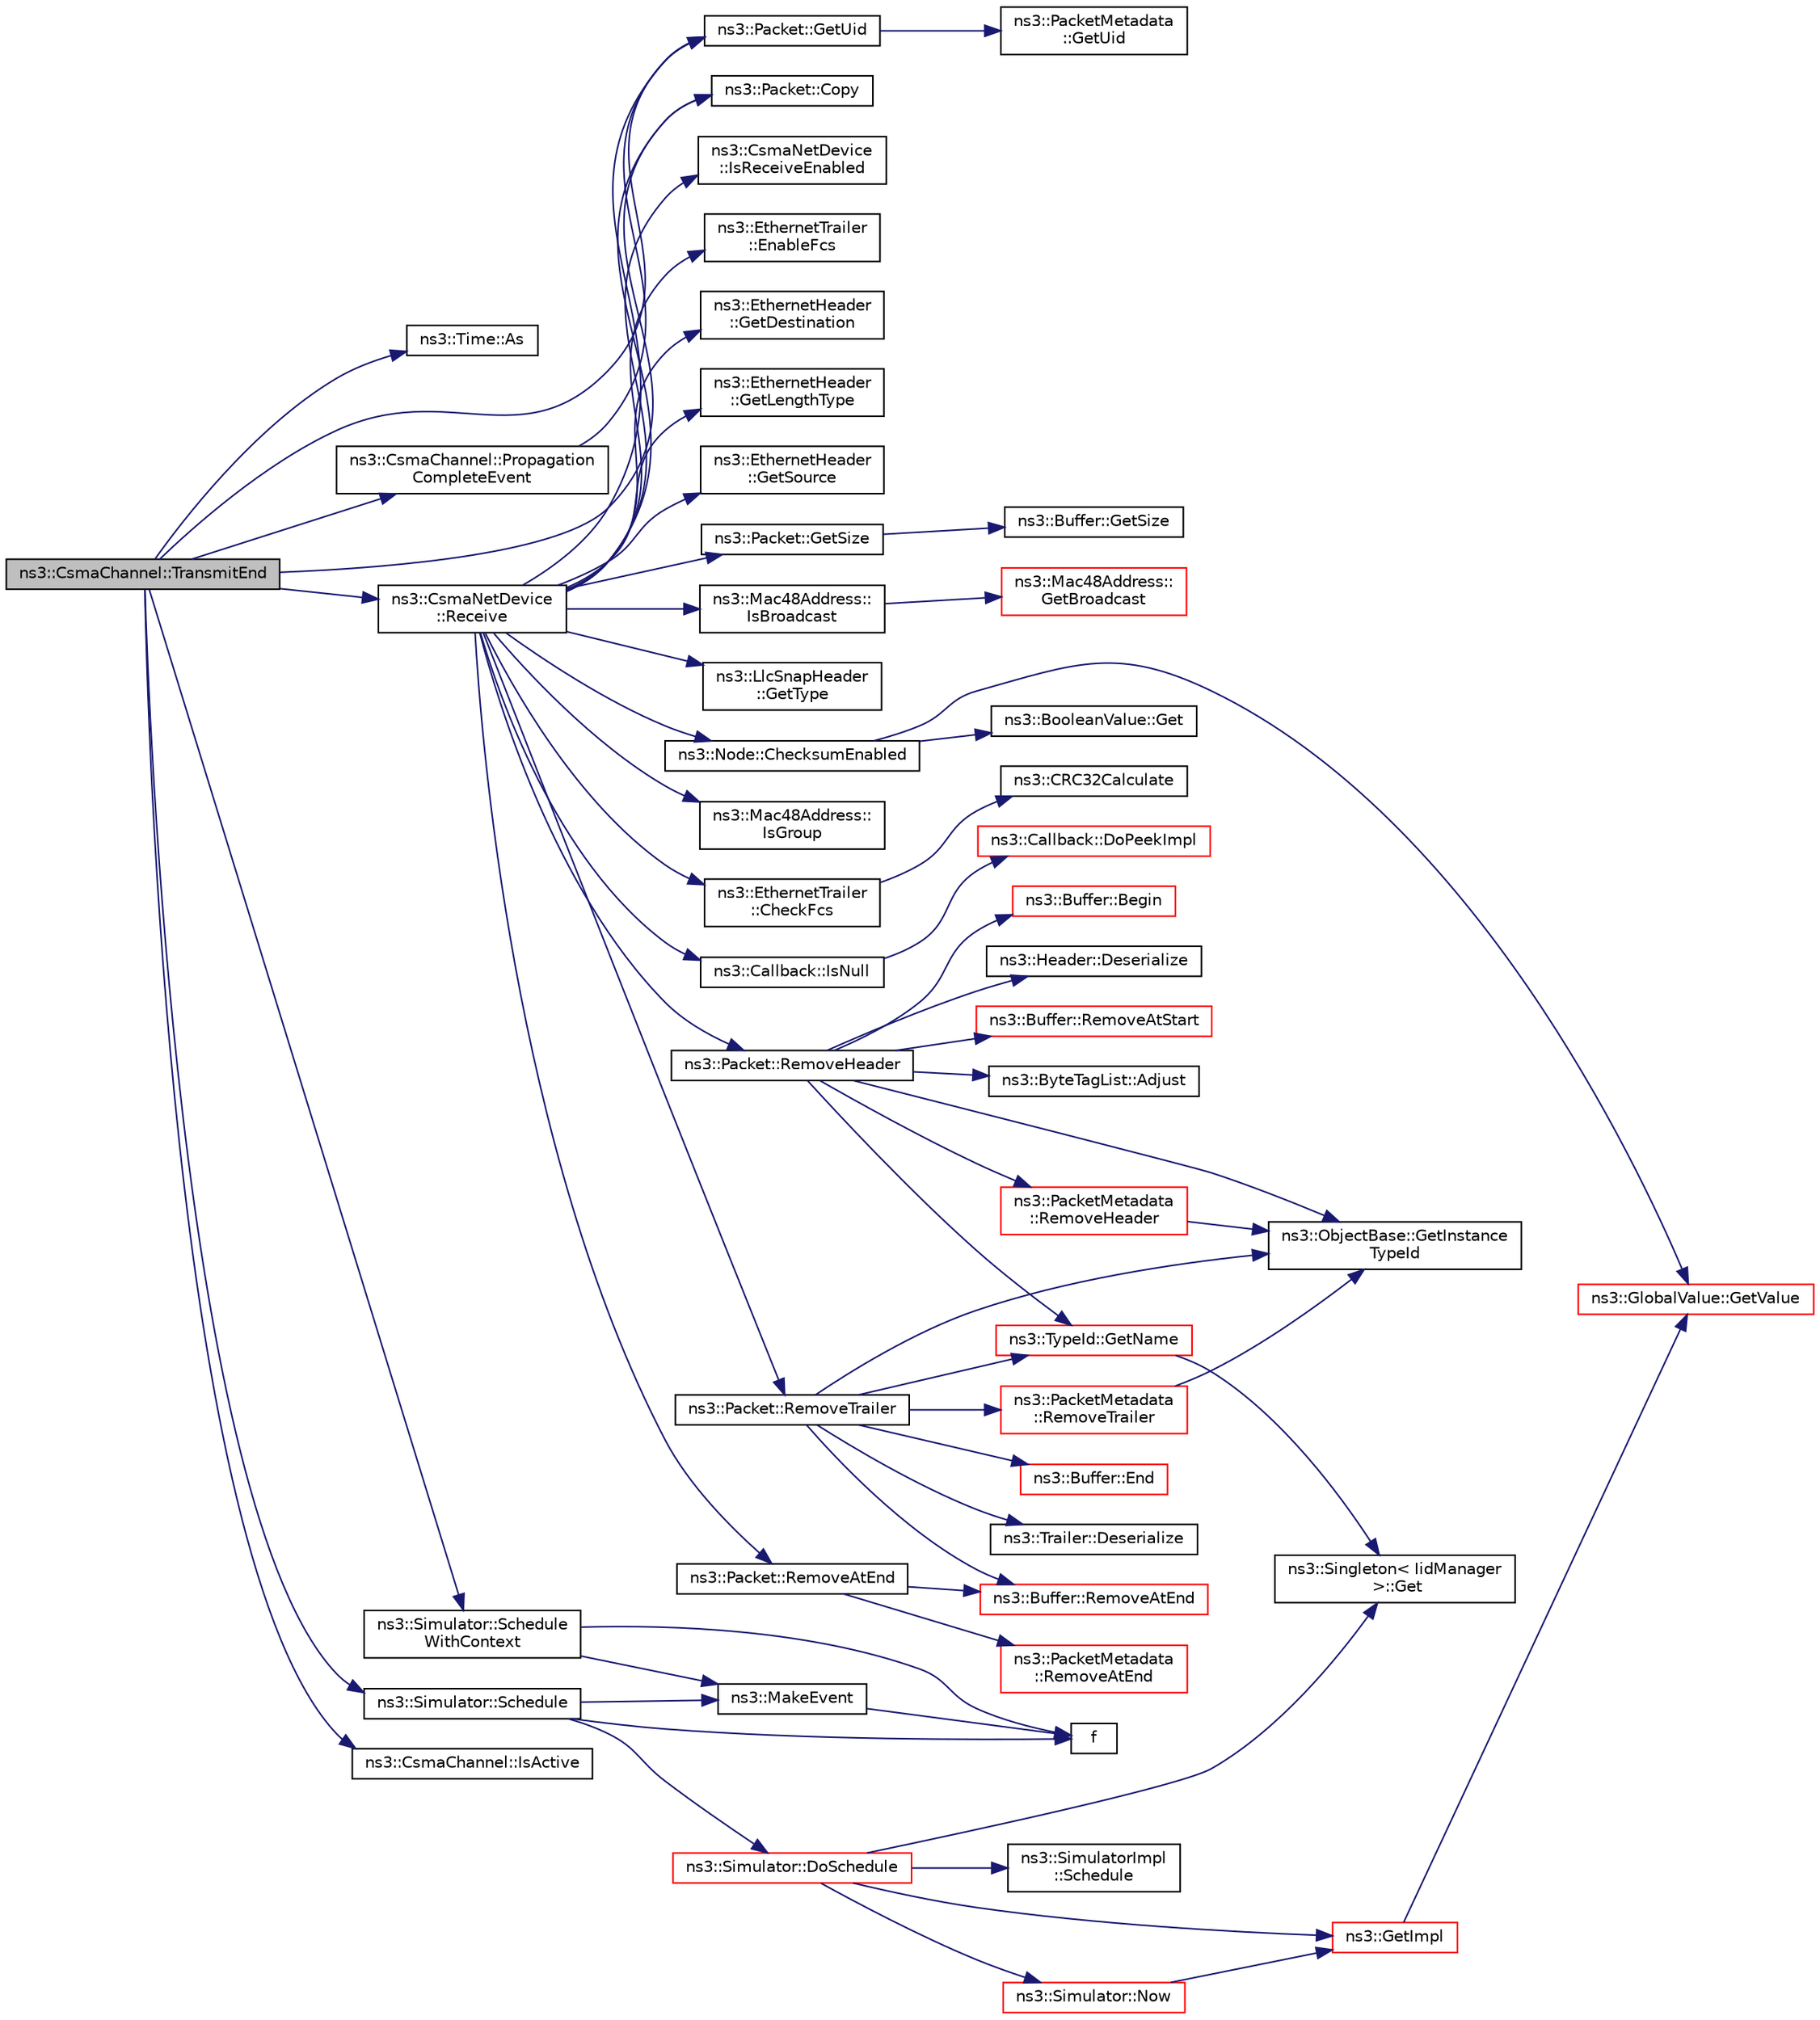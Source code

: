 digraph "ns3::CsmaChannel::TransmitEnd"
{
 // LATEX_PDF_SIZE
  edge [fontname="Helvetica",fontsize="10",labelfontname="Helvetica",labelfontsize="10"];
  node [fontname="Helvetica",fontsize="10",shape=record];
  rankdir="LR";
  Node1 [label="ns3::CsmaChannel::TransmitEnd",height=0.2,width=0.4,color="black", fillcolor="grey75", style="filled", fontcolor="black",tooltip="Indicates that the net device has finished transmitting the packet over the channel."];
  Node1 -> Node2 [color="midnightblue",fontsize="10",style="solid",fontname="Helvetica"];
  Node2 [label="ns3::Time::As",height=0.2,width=0.4,color="black", fillcolor="white", style="filled",URL="$classns3_1_1_time.html#ad5198e31c2512226ca0e58b31fad7fd0",tooltip="Attach a unit to a Time, to facilitate output in a specific unit."];
  Node1 -> Node3 [color="midnightblue",fontsize="10",style="solid",fontname="Helvetica"];
  Node3 [label="ns3::Packet::Copy",height=0.2,width=0.4,color="black", fillcolor="white", style="filled",URL="$classns3_1_1_packet.html#afb38be706cfc761bc1c0591f595fc1b7",tooltip="performs a COW copy of the packet."];
  Node1 -> Node4 [color="midnightblue",fontsize="10",style="solid",fontname="Helvetica"];
  Node4 [label="ns3::Packet::GetUid",height=0.2,width=0.4,color="black", fillcolor="white", style="filled",URL="$classns3_1_1_packet.html#ab9f0b7e9cf21b7271eda0094e6ff2792",tooltip="Returns the packet's Uid."];
  Node4 -> Node5 [color="midnightblue",fontsize="10",style="solid",fontname="Helvetica"];
  Node5 [label="ns3::PacketMetadata\l::GetUid",height=0.2,width=0.4,color="black", fillcolor="white", style="filled",URL="$classns3_1_1_packet_metadata.html#aff25afa4a4e4304185feaeda79d0415f",tooltip="Get the packet Uid."];
  Node1 -> Node6 [color="midnightblue",fontsize="10",style="solid",fontname="Helvetica"];
  Node6 [label="ns3::CsmaChannel::IsActive",height=0.2,width=0.4,color="black", fillcolor="white", style="filled",URL="$classns3_1_1_csma_channel.html#a53b1fd4d944f8342f96477a2d6ade7fc",tooltip="Indicates if a net device is currently attached or detached from the channel."];
  Node1 -> Node7 [color="midnightblue",fontsize="10",style="solid",fontname="Helvetica"];
  Node7 [label="ns3::CsmaChannel::Propagation\lCompleteEvent",height=0.2,width=0.4,color="black", fillcolor="white", style="filled",URL="$classns3_1_1_csma_channel.html#ac7d954b0ce176022c3096a01e829ebca",tooltip="Indicates that the channel has finished propagating the current packet."];
  Node7 -> Node4 [color="midnightblue",fontsize="10",style="solid",fontname="Helvetica"];
  Node1 -> Node8 [color="midnightblue",fontsize="10",style="solid",fontname="Helvetica"];
  Node8 [label="ns3::CsmaNetDevice\l::Receive",height=0.2,width=0.4,color="black", fillcolor="white", style="filled",URL="$classns3_1_1_csma_net_device.html#a640e48cd26f676994e0d76b5f34a5367",tooltip="Receive a packet from a connected CsmaChannel."];
  Node8 -> Node9 [color="midnightblue",fontsize="10",style="solid",fontname="Helvetica"];
  Node9 [label="ns3::EthernetTrailer\l::CheckFcs",height=0.2,width=0.4,color="black", fillcolor="white", style="filled",URL="$classns3_1_1_ethernet_trailer.html#a35b2bd68572a094a6879546131e85574",tooltip="Calculate an FCS on the provided packet and check this value against the FCS found when the trailer w..."];
  Node9 -> Node10 [color="midnightblue",fontsize="10",style="solid",fontname="Helvetica"];
  Node10 [label="ns3::CRC32Calculate",height=0.2,width=0.4,color="black", fillcolor="white", style="filled",URL="$namespacens3.html#a37c0415f6d08e6e8e2d4e2b4e211d9d1",tooltip="Calculates the CRC-32 for a given input."];
  Node8 -> Node11 [color="midnightblue",fontsize="10",style="solid",fontname="Helvetica"];
  Node11 [label="ns3::Node::ChecksumEnabled",height=0.2,width=0.4,color="black", fillcolor="white", style="filled",URL="$classns3_1_1_node.html#a0515bfe9a3aeb6605d657ba855699815",tooltip=" "];
  Node11 -> Node12 [color="midnightblue",fontsize="10",style="solid",fontname="Helvetica"];
  Node12 [label="ns3::BooleanValue::Get",height=0.2,width=0.4,color="black", fillcolor="white", style="filled",URL="$classns3_1_1_boolean_value.html#a9a4461490f9b71d99b07bb73993f0f00",tooltip=" "];
  Node11 -> Node13 [color="midnightblue",fontsize="10",style="solid",fontname="Helvetica"];
  Node13 [label="ns3::GlobalValue::GetValue",height=0.2,width=0.4,color="red", fillcolor="white", style="filled",URL="$classns3_1_1_global_value.html#a48a99242193fb69609a17332733e8600",tooltip="Get the value."];
  Node8 -> Node3 [color="midnightblue",fontsize="10",style="solid",fontname="Helvetica"];
  Node8 -> Node15 [color="midnightblue",fontsize="10",style="solid",fontname="Helvetica"];
  Node15 [label="ns3::EthernetTrailer\l::EnableFcs",height=0.2,width=0.4,color="black", fillcolor="white", style="filled",URL="$classns3_1_1_ethernet_trailer.html#a73f9ebb2a87880f08c83d7f2fcb519f8",tooltip="Enable or disable FCS checking and calculations."];
  Node8 -> Node16 [color="midnightblue",fontsize="10",style="solid",fontname="Helvetica"];
  Node16 [label="ns3::EthernetHeader\l::GetDestination",height=0.2,width=0.4,color="black", fillcolor="white", style="filled",URL="$classns3_1_1_ethernet_header.html#a89291e154df5578ffccb5fd053201eff",tooltip=" "];
  Node8 -> Node17 [color="midnightblue",fontsize="10",style="solid",fontname="Helvetica"];
  Node17 [label="ns3::EthernetHeader\l::GetLengthType",height=0.2,width=0.4,color="black", fillcolor="white", style="filled",URL="$classns3_1_1_ethernet_header.html#aae74b4b41ff89c3737808b8221388f6f",tooltip=" "];
  Node8 -> Node18 [color="midnightblue",fontsize="10",style="solid",fontname="Helvetica"];
  Node18 [label="ns3::Packet::GetSize",height=0.2,width=0.4,color="black", fillcolor="white", style="filled",URL="$classns3_1_1_packet.html#afff7cb1ff518ee6dc0d424e10a5ad6ec",tooltip="Returns the the size in bytes of the packet (including the zero-filled initial payload)."];
  Node18 -> Node19 [color="midnightblue",fontsize="10",style="solid",fontname="Helvetica"];
  Node19 [label="ns3::Buffer::GetSize",height=0.2,width=0.4,color="black", fillcolor="white", style="filled",URL="$classns3_1_1_buffer.html#a60c9172d2b102f8856c81b2126c8b209",tooltip=" "];
  Node8 -> Node20 [color="midnightblue",fontsize="10",style="solid",fontname="Helvetica"];
  Node20 [label="ns3::EthernetHeader\l::GetSource",height=0.2,width=0.4,color="black", fillcolor="white", style="filled",URL="$classns3_1_1_ethernet_header.html#aadd6cc99b47d603a77680585548295a5",tooltip=" "];
  Node8 -> Node21 [color="midnightblue",fontsize="10",style="solid",fontname="Helvetica"];
  Node21 [label="ns3::LlcSnapHeader\l::GetType",height=0.2,width=0.4,color="black", fillcolor="white", style="filled",URL="$classns3_1_1_llc_snap_header.html#a6779dfaf79e62d11658c303611fcc8b7",tooltip="Return the Ethertype."];
  Node8 -> Node4 [color="midnightblue",fontsize="10",style="solid",fontname="Helvetica"];
  Node8 -> Node22 [color="midnightblue",fontsize="10",style="solid",fontname="Helvetica"];
  Node22 [label="ns3::Mac48Address::\lIsBroadcast",height=0.2,width=0.4,color="black", fillcolor="white", style="filled",URL="$classns3_1_1_mac48_address.html#a89506622bfa63c3b1a7d5d82e2dbbd2d",tooltip=" "];
  Node22 -> Node23 [color="midnightblue",fontsize="10",style="solid",fontname="Helvetica"];
  Node23 [label="ns3::Mac48Address::\lGetBroadcast",height=0.2,width=0.4,color="red", fillcolor="white", style="filled",URL="$classns3_1_1_mac48_address.html#a55156e302c6bf950c0b558365adbde84",tooltip=" "];
  Node8 -> Node25 [color="midnightblue",fontsize="10",style="solid",fontname="Helvetica"];
  Node25 [label="ns3::Mac48Address::\lIsGroup",height=0.2,width=0.4,color="black", fillcolor="white", style="filled",URL="$classns3_1_1_mac48_address.html#a56fbd59ebf507db02609a1e77c7c4656",tooltip=" "];
  Node8 -> Node26 [color="midnightblue",fontsize="10",style="solid",fontname="Helvetica"];
  Node26 [label="ns3::Callback::IsNull",height=0.2,width=0.4,color="black", fillcolor="white", style="filled",URL="$classns3_1_1_callback.html#a42eb007ca42c35b96daa497d6d42d5f2",tooltip="Check for null implementation."];
  Node26 -> Node27 [color="midnightblue",fontsize="10",style="solid",fontname="Helvetica"];
  Node27 [label="ns3::Callback::DoPeekImpl",height=0.2,width=0.4,color="red", fillcolor="white", style="filled",URL="$classns3_1_1_callback.html#a82de10d58e899c61aec3867f9b1f2f33",tooltip=" "];
  Node8 -> Node29 [color="midnightblue",fontsize="10",style="solid",fontname="Helvetica"];
  Node29 [label="ns3::CsmaNetDevice\l::IsReceiveEnabled",height=0.2,width=0.4,color="black", fillcolor="white", style="filled",URL="$classns3_1_1_csma_net_device.html#a6a4e8e37d1a78fa176184a1787b47c3a",tooltip="Is the receive side of the network device enabled?"];
  Node8 -> Node30 [color="midnightblue",fontsize="10",style="solid",fontname="Helvetica"];
  Node30 [label="ns3::Packet::RemoveAtEnd",height=0.2,width=0.4,color="black", fillcolor="white", style="filled",URL="$classns3_1_1_packet.html#a607de6c1abda2a960e99a3b59fd35d14",tooltip="Remove size bytes from the end of the current packet."];
  Node30 -> Node31 [color="midnightblue",fontsize="10",style="solid",fontname="Helvetica"];
  Node31 [label="ns3::Buffer::RemoveAtEnd",height=0.2,width=0.4,color="red", fillcolor="white", style="filled",URL="$classns3_1_1_buffer.html#a83b30fd8e1202e778fb471757b800d47",tooltip=" "];
  Node30 -> Node33 [color="midnightblue",fontsize="10",style="solid",fontname="Helvetica"];
  Node33 [label="ns3::PacketMetadata\l::RemoveAtEnd",height=0.2,width=0.4,color="red", fillcolor="white", style="filled",URL="$classns3_1_1_packet_metadata.html#a7c76154f5302bd55a68406f0103d50c6",tooltip="Remove a chunk of metadata at the metadata end."];
  Node8 -> Node54 [color="midnightblue",fontsize="10",style="solid",fontname="Helvetica"];
  Node54 [label="ns3::Packet::RemoveHeader",height=0.2,width=0.4,color="black", fillcolor="white", style="filled",URL="$classns3_1_1_packet.html#a0961eccf975d75f902d40956c93ba63e",tooltip="Deserialize and remove the header from the internal buffer."];
  Node54 -> Node55 [color="midnightblue",fontsize="10",style="solid",fontname="Helvetica"];
  Node55 [label="ns3::ByteTagList::Adjust",height=0.2,width=0.4,color="black", fillcolor="white", style="filled",URL="$classns3_1_1_byte_tag_list.html#a1fec06d7e6daaf8039cf2a148e4090f2",tooltip="Adjust the offsets stored internally by the adjustment delta."];
  Node54 -> Node56 [color="midnightblue",fontsize="10",style="solid",fontname="Helvetica"];
  Node56 [label="ns3::Buffer::Begin",height=0.2,width=0.4,color="red", fillcolor="white", style="filled",URL="$classns3_1_1_buffer.html#acb977a0179de9abe4e295ce22023b4ca",tooltip=" "];
  Node54 -> Node57 [color="midnightblue",fontsize="10",style="solid",fontname="Helvetica"];
  Node57 [label="ns3::Header::Deserialize",height=0.2,width=0.4,color="black", fillcolor="white", style="filled",URL="$classns3_1_1_header.html#a78be9400bb66b2a8543606f395ef5396",tooltip=" "];
  Node54 -> Node58 [color="midnightblue",fontsize="10",style="solid",fontname="Helvetica"];
  Node58 [label="ns3::ObjectBase::GetInstance\lTypeId",height=0.2,width=0.4,color="black", fillcolor="white", style="filled",URL="$classns3_1_1_object_base.html#abe5b43a6f5b99a92a4c3122db31f06fb",tooltip="Get the most derived TypeId for this Object."];
  Node54 -> Node59 [color="midnightblue",fontsize="10",style="solid",fontname="Helvetica"];
  Node59 [label="ns3::TypeId::GetName",height=0.2,width=0.4,color="red", fillcolor="white", style="filled",URL="$classns3_1_1_type_id.html#abc4965475a579c2afdc668d7a7d58374",tooltip="Get the name."];
  Node59 -> Node60 [color="midnightblue",fontsize="10",style="solid",fontname="Helvetica"];
  Node60 [label="ns3::Singleton\< IidManager\l \>::Get",height=0.2,width=0.4,color="black", fillcolor="white", style="filled",URL="$classns3_1_1_singleton.html#a80a2cd3c25a27ea72add7a9f7a141ffa",tooltip="Get a pointer to the singleton instance."];
  Node54 -> Node63 [color="midnightblue",fontsize="10",style="solid",fontname="Helvetica"];
  Node63 [label="ns3::Buffer::RemoveAtStart",height=0.2,width=0.4,color="red", fillcolor="white", style="filled",URL="$classns3_1_1_buffer.html#adeecbb3e8f518aec6fee0437578ade4b",tooltip=" "];
  Node54 -> Node64 [color="midnightblue",fontsize="10",style="solid",fontname="Helvetica"];
  Node64 [label="ns3::PacketMetadata\l::RemoveHeader",height=0.2,width=0.4,color="red", fillcolor="white", style="filled",URL="$classns3_1_1_packet_metadata.html#afa8a589ec783d4998516d7f39f21242d",tooltip="Remove an header."];
  Node64 -> Node58 [color="midnightblue",fontsize="10",style="solid",fontname="Helvetica"];
  Node8 -> Node66 [color="midnightblue",fontsize="10",style="solid",fontname="Helvetica"];
  Node66 [label="ns3::Packet::RemoveTrailer",height=0.2,width=0.4,color="black", fillcolor="white", style="filled",URL="$classns3_1_1_packet.html#a2155e042083e9a17ad3b33f9fecb4be4",tooltip="Remove a deserialized trailer from the internal buffer."];
  Node66 -> Node67 [color="midnightblue",fontsize="10",style="solid",fontname="Helvetica"];
  Node67 [label="ns3::Trailer::Deserialize",height=0.2,width=0.4,color="black", fillcolor="white", style="filled",URL="$classns3_1_1_trailer.html#aed0f0292faca43ef8676c05d70a664cf",tooltip=" "];
  Node66 -> Node68 [color="midnightblue",fontsize="10",style="solid",fontname="Helvetica"];
  Node68 [label="ns3::Buffer::End",height=0.2,width=0.4,color="red", fillcolor="white", style="filled",URL="$classns3_1_1_buffer.html#abad1405368fbdd7ee25568624cb45e2e",tooltip=" "];
  Node66 -> Node58 [color="midnightblue",fontsize="10",style="solid",fontname="Helvetica"];
  Node66 -> Node59 [color="midnightblue",fontsize="10",style="solid",fontname="Helvetica"];
  Node66 -> Node31 [color="midnightblue",fontsize="10",style="solid",fontname="Helvetica"];
  Node66 -> Node69 [color="midnightblue",fontsize="10",style="solid",fontname="Helvetica"];
  Node69 [label="ns3::PacketMetadata\l::RemoveTrailer",height=0.2,width=0.4,color="red", fillcolor="white", style="filled",URL="$classns3_1_1_packet_metadata.html#a2eaa46d9f7c88a5aef121521b196753c",tooltip="Remove a trailer."];
  Node69 -> Node58 [color="midnightblue",fontsize="10",style="solid",fontname="Helvetica"];
  Node1 -> Node70 [color="midnightblue",fontsize="10",style="solid",fontname="Helvetica"];
  Node70 [label="ns3::Simulator::Schedule",height=0.2,width=0.4,color="black", fillcolor="white", style="filled",URL="$classns3_1_1_simulator.html#a3da7d28335c8ac0e3e86781f766df241",tooltip="Schedule an event to expire after delay."];
  Node70 -> Node71 [color="midnightblue",fontsize="10",style="solid",fontname="Helvetica"];
  Node71 [label="ns3::Simulator::DoSchedule",height=0.2,width=0.4,color="red", fillcolor="white", style="filled",URL="$classns3_1_1_simulator.html#a47af23973938819bdc89cb2807e09ed5",tooltip="Implementation of the various Schedule methods."];
  Node71 -> Node60 [color="midnightblue",fontsize="10",style="solid",fontname="Helvetica"];
  Node71 -> Node72 [color="midnightblue",fontsize="10",style="solid",fontname="Helvetica"];
  Node72 [label="ns3::GetImpl",height=0.2,width=0.4,color="red", fillcolor="white", style="filled",URL="$group__simulator.html#ga42eb4eddad41528d4d99794a3dae3fd0",tooltip="Get the SimulatorImpl singleton."];
  Node72 -> Node13 [color="midnightblue",fontsize="10",style="solid",fontname="Helvetica"];
  Node71 -> Node102 [color="midnightblue",fontsize="10",style="solid",fontname="Helvetica"];
  Node102 [label="ns3::Simulator::Now",height=0.2,width=0.4,color="red", fillcolor="white", style="filled",URL="$classns3_1_1_simulator.html#ac3178fa975b419f7875e7105be122800",tooltip="Return the current simulation virtual time."];
  Node102 -> Node72 [color="midnightblue",fontsize="10",style="solid",fontname="Helvetica"];
  Node71 -> Node114 [color="midnightblue",fontsize="10",style="solid",fontname="Helvetica"];
  Node114 [label="ns3::SimulatorImpl\l::Schedule",height=0.2,width=0.4,color="black", fillcolor="white", style="filled",URL="$classns3_1_1_simulator_impl.html#a24eac97ca7dc0e64162e3596064cfb5c",tooltip="Schedule a future event execution (in the same context)."];
  Node70 -> Node122 [color="midnightblue",fontsize="10",style="solid",fontname="Helvetica"];
  Node122 [label="f",height=0.2,width=0.4,color="black", fillcolor="white", style="filled",URL="$80211b_8c.html#ae7ffc1a8f84fa47a0812b2f2b9627132",tooltip=" "];
  Node70 -> Node123 [color="midnightblue",fontsize="10",style="solid",fontname="Helvetica"];
  Node123 [label="ns3::MakeEvent",height=0.2,width=0.4,color="black", fillcolor="white", style="filled",URL="$group__makeeventfnptr.html#ga289a28a2497c18a9bd299e5e2014094b",tooltip="Make an EventImpl from a function pointer taking varying numbers of arguments."];
  Node123 -> Node122 [color="midnightblue",fontsize="10",style="solid",fontname="Helvetica"];
  Node1 -> Node124 [color="midnightblue",fontsize="10",style="solid",fontname="Helvetica"];
  Node124 [label="ns3::Simulator::Schedule\lWithContext",height=0.2,width=0.4,color="black", fillcolor="white", style="filled",URL="$classns3_1_1_simulator.html#a6801feda0ccf0595cb48d1e962cd40a1",tooltip="Schedule an event with the given context."];
  Node124 -> Node122 [color="midnightblue",fontsize="10",style="solid",fontname="Helvetica"];
  Node124 -> Node123 [color="midnightblue",fontsize="10",style="solid",fontname="Helvetica"];
}
